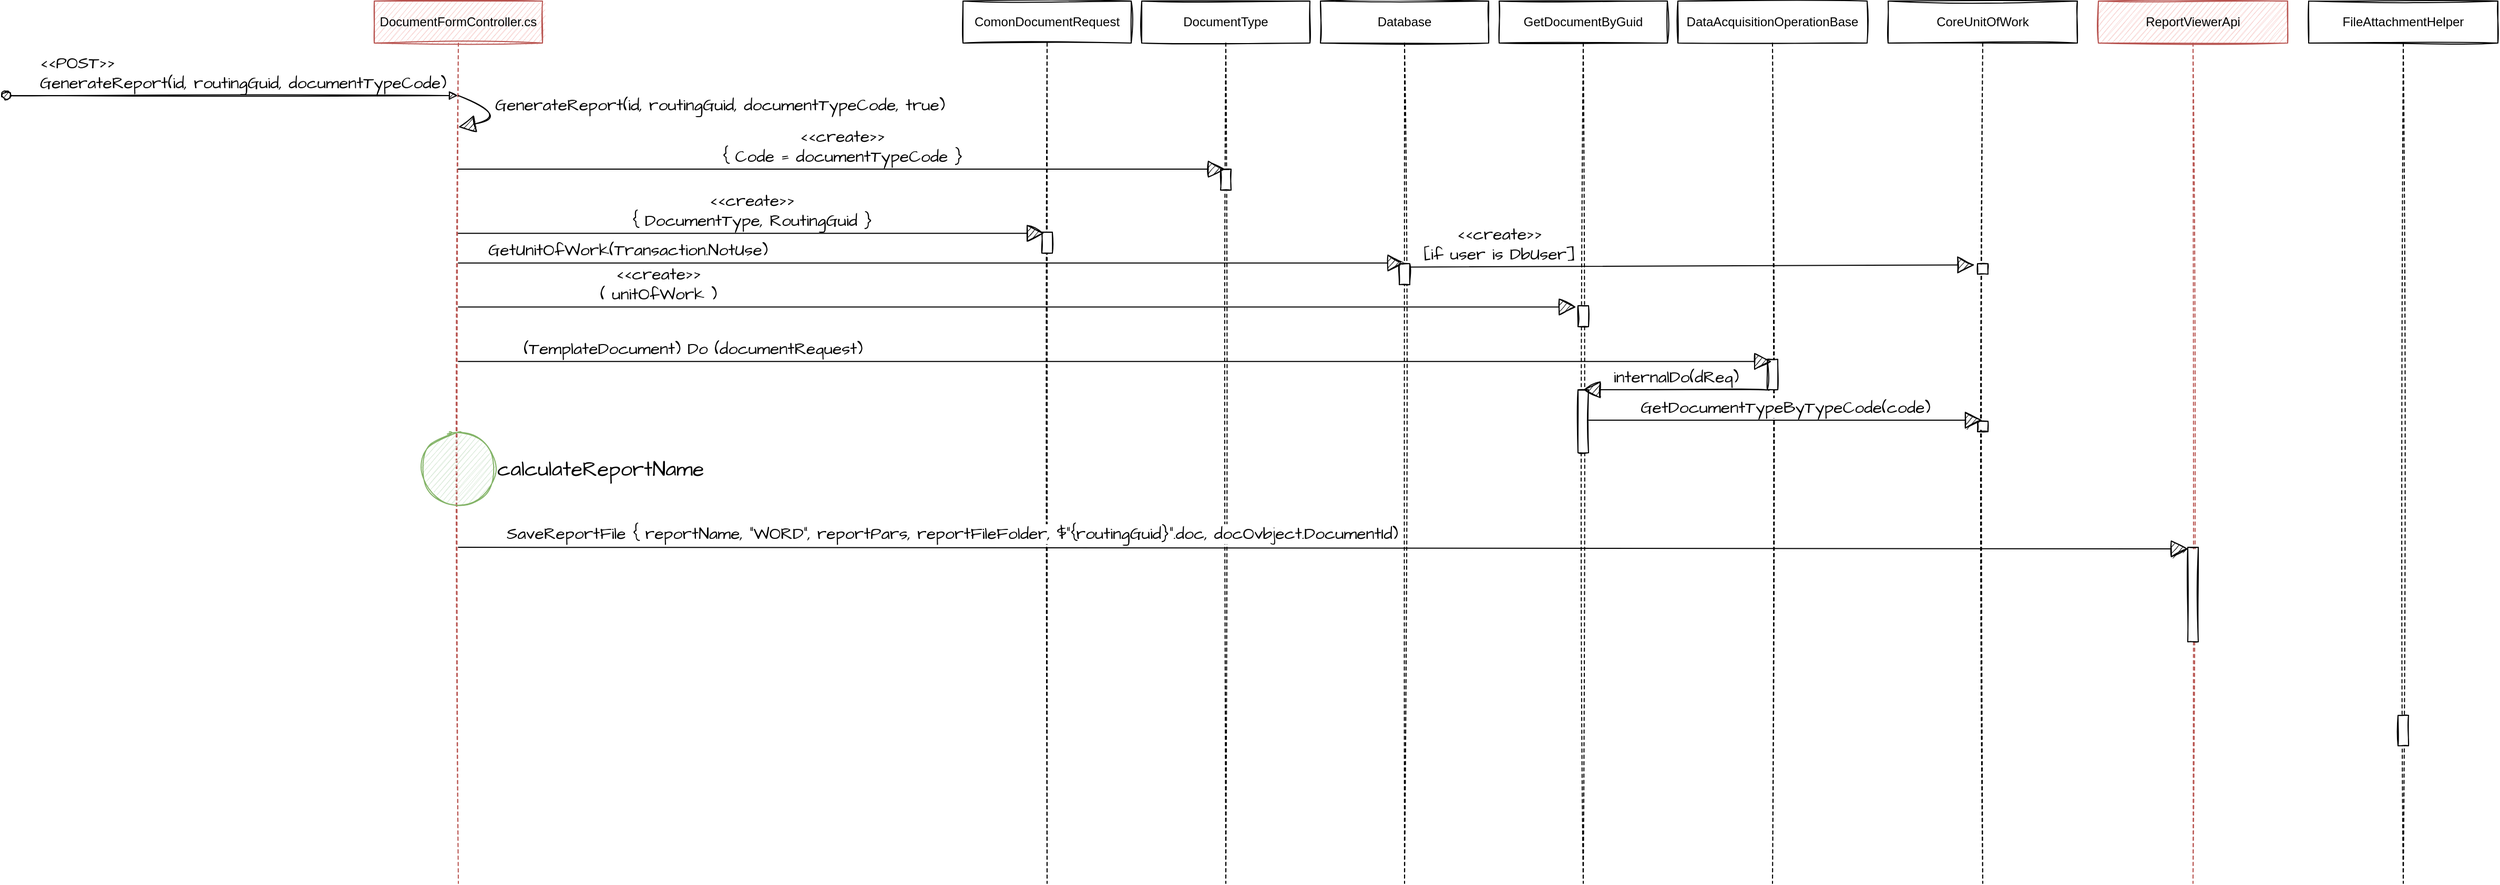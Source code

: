 <mxfile version="20.3.0" type="github">
  <diagram id="j9tNzVP-D8R7nncAc0zW" name="Страница 1">
    <mxGraphModel dx="1805" dy="1446" grid="1" gridSize="10" guides="1" tooltips="1" connect="1" arrows="1" fold="1" page="1" pageScale="1" pageWidth="827" pageHeight="1169" math="0" shadow="0">
      <root>
        <mxCell id="0" />
        <mxCell id="1" parent="0" />
        <mxCell id="KA42aVoV2NwXhPdS14lZ-2" value="DocumentFormController.cs" style="shape=umlLifeline;perimeter=lifelinePerimeter;whiteSpace=wrap;html=1;container=1;collapsible=0;recursiveResize=0;outlineConnect=0;sketch=1;fillColor=#f8cecc;strokeColor=#b85450;" vertex="1" parent="1">
          <mxGeometry x="40" y="40" width="160" height="840" as="geometry" />
        </mxCell>
        <mxCell id="KA42aVoV2NwXhPdS14lZ-3" value="&amp;lt;&amp;lt;POST&amp;gt;&amp;gt;&lt;br&gt;GenerateReport(id, routingGuid, documentTypeCode)" style="html=1;verticalAlign=bottom;startArrow=oval;startFill=1;endArrow=block;startSize=8;rounded=0;sketch=1;hachureGap=4;fontFamily=Architects Daughter;fontSource=https%3A%2F%2Ffonts.googleapis.com%2Fcss%3Ffamily%3DArchitects%2BDaughter;fontSize=16;sourcePerimeterSpacing=8;targetPerimeterSpacing=8;curved=1;align=left;labelPosition=right;verticalLabelPosition=top;" edge="1" parent="KA42aVoV2NwXhPdS14lZ-2" target="KA42aVoV2NwXhPdS14lZ-2">
          <mxGeometry x="-0.86" width="60" relative="1" as="geometry">
            <mxPoint x="-350" y="90" as="sourcePoint" />
            <mxPoint x="60" y="90" as="targetPoint" />
            <mxPoint as="offset" />
          </mxGeometry>
        </mxCell>
        <mxCell id="KA42aVoV2NwXhPdS14lZ-5" value="GenerateReport(id, routingGuid, documentTypeCode, true)" style="html=1;verticalAlign=bottom;endArrow=block;rounded=0;sketch=1;hachureGap=4;fontFamily=Architects Daughter;fontSource=https%3A%2F%2Ffonts.googleapis.com%2Fcss%3Ffamily%3DArchitects%2BDaughter;fontSize=16;startSize=14;endSize=14;sourcePerimeterSpacing=8;targetPerimeterSpacing=8;curved=1;align=left;" edge="1" parent="KA42aVoV2NwXhPdS14lZ-2" target="KA42aVoV2NwXhPdS14lZ-2">
          <mxGeometry x="0.357" y="-2" width="80" relative="1" as="geometry">
            <mxPoint x="80" y="90" as="sourcePoint" />
            <mxPoint x="120.024" y="180" as="targetPoint" />
            <Array as="points">
              <mxPoint x="130" y="110" />
              <mxPoint x="80" y="120" />
            </Array>
            <mxPoint as="offset" />
          </mxGeometry>
        </mxCell>
        <mxCell id="KA42aVoV2NwXhPdS14lZ-31" value="calculateReportName" style="ellipse;whiteSpace=wrap;html=1;sketch=1;hachureGap=4;fontFamily=Architects Daughter;fontSource=https%3A%2F%2Ffonts.googleapis.com%2Fcss%3Ffamily%3DArchitects%2BDaughter;fontSize=20;align=left;verticalAlign=middle;labelPosition=right;verticalLabelPosition=middle;fillColor=#d5e8d4;strokeColor=#82b366;" vertex="1" parent="KA42aVoV2NwXhPdS14lZ-2">
          <mxGeometry x="45" y="410" width="70" height="70" as="geometry" />
        </mxCell>
        <mxCell id="KA42aVoV2NwXhPdS14lZ-6" value="ComonDocumentRequest" style="shape=umlLifeline;perimeter=lifelinePerimeter;whiteSpace=wrap;html=1;container=1;collapsible=0;recursiveResize=0;outlineConnect=0;sketch=1;" vertex="1" parent="1">
          <mxGeometry x="600" y="40" width="160" height="840" as="geometry" />
        </mxCell>
        <mxCell id="KA42aVoV2NwXhPdS14lZ-10" value="" style="html=1;points=[];perimeter=orthogonalPerimeter;sketch=1;hachureGap=4;fontFamily=Architects Daughter;fontSource=https%3A%2F%2Ffonts.googleapis.com%2Fcss%3Ffamily%3DArchitects%2BDaughter;fontSize=20;" vertex="1" parent="KA42aVoV2NwXhPdS14lZ-6">
          <mxGeometry x="75" y="220" width="10" height="20" as="geometry" />
        </mxCell>
        <mxCell id="KA42aVoV2NwXhPdS14lZ-9" value="&amp;lt;&amp;lt;create&amp;gt;&amp;gt;&lt;br&gt;{ DocumentType, RoutingGuid }" style="html=1;verticalAlign=bottom;endArrow=block;rounded=0;sketch=1;hachureGap=4;fontFamily=Architects Daughter;fontSource=https%3A%2F%2Ffonts.googleapis.com%2Fcss%3Ffamily%3DArchitects%2BDaughter;fontSize=16;startSize=14;endSize=14;sourcePerimeterSpacing=8;targetPerimeterSpacing=8;curved=1;entryX=0.215;entryY=0.056;entryDx=0;entryDy=0;entryPerimeter=0;" edge="1" parent="1" source="KA42aVoV2NwXhPdS14lZ-2" target="KA42aVoV2NwXhPdS14lZ-10">
          <mxGeometry width="80" relative="1" as="geometry">
            <mxPoint x="120" y="260" as="sourcePoint" />
            <mxPoint x="680" y="260" as="targetPoint" />
          </mxGeometry>
        </mxCell>
        <mxCell id="KA42aVoV2NwXhPdS14lZ-11" value="GetUnitOfWork(Transaction.NotUse)" style="html=1;verticalAlign=bottom;endArrow=block;rounded=0;sketch=1;hachureGap=4;fontFamily=Architects Daughter;fontSource=https%3A%2F%2Ffonts.googleapis.com%2Fcss%3Ffamily%3DArchitects%2BDaughter;fontSize=16;startSize=14;endSize=14;sourcePerimeterSpacing=8;targetPerimeterSpacing=8;curved=1;entryX=0.533;entryY=-0.033;entryDx=0;entryDy=0;entryPerimeter=0;" edge="1" parent="1" source="KA42aVoV2NwXhPdS14lZ-2" target="KA42aVoV2NwXhPdS14lZ-16">
          <mxGeometry x="-0.644" width="80" relative="1" as="geometry">
            <mxPoint x="90.0" y="340" as="sourcePoint" />
            <mxPoint x="650" y="340" as="targetPoint" />
            <mxPoint as="offset" />
          </mxGeometry>
        </mxCell>
        <mxCell id="KA42aVoV2NwXhPdS14lZ-12" value="DocumentType" style="shape=umlLifeline;perimeter=lifelinePerimeter;whiteSpace=wrap;html=1;container=1;collapsible=0;recursiveResize=0;outlineConnect=0;sketch=1;" vertex="1" parent="1">
          <mxGeometry x="770" y="40" width="160" height="840" as="geometry" />
        </mxCell>
        <mxCell id="KA42aVoV2NwXhPdS14lZ-13" value="" style="html=1;points=[];perimeter=orthogonalPerimeter;sketch=1;hachureGap=4;fontFamily=Architects Daughter;fontSource=https%3A%2F%2Ffonts.googleapis.com%2Fcss%3Ffamily%3DArchitects%2BDaughter;fontSize=20;" vertex="1" parent="KA42aVoV2NwXhPdS14lZ-12">
          <mxGeometry x="75" y="160" width="10" height="20" as="geometry" />
        </mxCell>
        <mxCell id="KA42aVoV2NwXhPdS14lZ-14" value="&amp;lt;&amp;lt;create&amp;gt;&amp;gt;&lt;br&gt;{ Code = documentTypeCode }" style="html=1;verticalAlign=bottom;endArrow=block;rounded=0;sketch=1;hachureGap=4;fontFamily=Architects Daughter;fontSource=https%3A%2F%2Ffonts.googleapis.com%2Fcss%3Ffamily%3DArchitects%2BDaughter;fontSize=16;startSize=14;endSize=14;sourcePerimeterSpacing=8;targetPerimeterSpacing=8;curved=1;" edge="1" parent="1" source="KA42aVoV2NwXhPdS14lZ-2" target="KA42aVoV2NwXhPdS14lZ-12">
          <mxGeometry width="80" relative="1" as="geometry">
            <mxPoint x="125.0" y="200" as="sourcePoint" />
            <mxPoint x="685" y="200" as="targetPoint" />
            <Array as="points">
              <mxPoint x="310" y="200" />
            </Array>
          </mxGeometry>
        </mxCell>
        <mxCell id="KA42aVoV2NwXhPdS14lZ-15" value="Database" style="shape=umlLifeline;perimeter=lifelinePerimeter;whiteSpace=wrap;html=1;container=1;collapsible=0;recursiveResize=0;outlineConnect=0;sketch=1;" vertex="1" parent="1">
          <mxGeometry x="940" y="40" width="160" height="840" as="geometry" />
        </mxCell>
        <mxCell id="KA42aVoV2NwXhPdS14lZ-16" value="" style="html=1;points=[];perimeter=orthogonalPerimeter;sketch=1;hachureGap=4;fontFamily=Architects Daughter;fontSource=https%3A%2F%2Ffonts.googleapis.com%2Fcss%3Ffamily%3DArchitects%2BDaughter;fontSize=20;" vertex="1" parent="KA42aVoV2NwXhPdS14lZ-15">
          <mxGeometry x="75" y="250" width="10" height="20" as="geometry" />
        </mxCell>
        <mxCell id="KA42aVoV2NwXhPdS14lZ-17" value="GetDocumentByGuid" style="shape=umlLifeline;perimeter=lifelinePerimeter;whiteSpace=wrap;html=1;container=1;collapsible=0;recursiveResize=0;outlineConnect=0;sketch=1;" vertex="1" parent="1">
          <mxGeometry x="1110" y="40" width="160" height="840" as="geometry" />
        </mxCell>
        <mxCell id="KA42aVoV2NwXhPdS14lZ-18" value="" style="html=1;points=[];perimeter=orthogonalPerimeter;sketch=1;hachureGap=4;fontFamily=Architects Daughter;fontSource=https%3A%2F%2Ffonts.googleapis.com%2Fcss%3Ffamily%3DArchitects%2BDaughter;fontSize=20;" vertex="1" parent="KA42aVoV2NwXhPdS14lZ-17">
          <mxGeometry x="75" y="290" width="10" height="20" as="geometry" />
        </mxCell>
        <mxCell id="KA42aVoV2NwXhPdS14lZ-22" value="" style="html=1;points=[];perimeter=orthogonalPerimeter;sketch=1;hachureGap=4;fontFamily=Architects Daughter;fontSource=https%3A%2F%2Ffonts.googleapis.com%2Fcss%3Ffamily%3DArchitects%2BDaughter;fontSize=20;" vertex="1" parent="KA42aVoV2NwXhPdS14lZ-17">
          <mxGeometry x="75" y="370" width="10" height="60" as="geometry" />
        </mxCell>
        <mxCell id="KA42aVoV2NwXhPdS14lZ-19" value="&amp;lt;&amp;lt;create&amp;gt;&amp;gt;&lt;br&gt;( unitOfWork )" style="html=1;verticalAlign=bottom;endArrow=block;rounded=0;sketch=1;hachureGap=4;fontFamily=Architects Daughter;fontSource=https%3A%2F%2Ffonts.googleapis.com%2Fcss%3Ffamily%3DArchitects%2BDaughter;fontSize=16;startSize=14;endSize=14;sourcePerimeterSpacing=8;targetPerimeterSpacing=8;curved=1;entryX=-0.178;entryY=0.064;entryDx=0;entryDy=0;entryPerimeter=0;" edge="1" parent="1" source="KA42aVoV2NwXhPdS14lZ-2" target="KA42aVoV2NwXhPdS14lZ-18">
          <mxGeometry x="-0.643" width="80" relative="1" as="geometry">
            <mxPoint x="129.667" y="360.0" as="sourcePoint" />
            <mxPoint x="1030.33" y="360.0" as="targetPoint" />
            <mxPoint as="offset" />
          </mxGeometry>
        </mxCell>
        <mxCell id="KA42aVoV2NwXhPdS14lZ-20" value="DataAcquisitionOperationBase" style="shape=umlLifeline;perimeter=lifelinePerimeter;whiteSpace=wrap;html=1;container=1;collapsible=0;recursiveResize=0;outlineConnect=0;sketch=1;" vertex="1" parent="1">
          <mxGeometry x="1280" y="40" width="180" height="840" as="geometry" />
        </mxCell>
        <mxCell id="KA42aVoV2NwXhPdS14lZ-21" value="" style="html=1;points=[];perimeter=orthogonalPerimeter;sketch=1;hachureGap=4;fontFamily=Architects Daughter;fontSource=https%3A%2F%2Ffonts.googleapis.com%2Fcss%3Ffamily%3DArchitects%2BDaughter;fontSize=20;" vertex="1" parent="KA42aVoV2NwXhPdS14lZ-20">
          <mxGeometry x="85" y="341" width="10" height="29" as="geometry" />
        </mxCell>
        <mxCell id="KA42aVoV2NwXhPdS14lZ-23" value="(TemplateDocument) Do (documentRequest)" style="html=1;verticalAlign=bottom;endArrow=block;rounded=0;sketch=1;hachureGap=4;fontFamily=Architects Daughter;fontSource=https%3A%2F%2Ffonts.googleapis.com%2Fcss%3Ffamily%3DArchitects%2BDaughter;fontSize=16;startSize=14;endSize=14;sourcePerimeterSpacing=8;targetPerimeterSpacing=8;curved=1;entryX=0.415;entryY=0.073;entryDx=0;entryDy=0;entryPerimeter=0;" edge="1" parent="1" source="KA42aVoV2NwXhPdS14lZ-2" target="KA42aVoV2NwXhPdS14lZ-21">
          <mxGeometry x="-0.643" width="80" relative="1" as="geometry">
            <mxPoint x="120.0" y="380" as="sourcePoint" />
            <mxPoint x="1183.41" y="380" as="targetPoint" />
            <mxPoint as="offset" />
          </mxGeometry>
        </mxCell>
        <mxCell id="KA42aVoV2NwXhPdS14lZ-25" value="internalDo(dReq)" style="html=1;verticalAlign=bottom;endArrow=block;rounded=0;sketch=1;hachureGap=4;fontFamily=Architects Daughter;fontSource=https%3A%2F%2Ffonts.googleapis.com%2Fcss%3Ffamily%3DArchitects%2BDaughter;fontSize=16;startSize=14;endSize=14;sourcePerimeterSpacing=8;targetPerimeterSpacing=8;curved=1;exitX=0.167;exitY=1.02;exitDx=0;exitDy=0;exitPerimeter=0;entryX=0.5;entryY=0;entryDx=0;entryDy=0;entryPerimeter=0;" edge="1" parent="1" source="KA42aVoV2NwXhPdS14lZ-21" target="KA42aVoV2NwXhPdS14lZ-22">
          <mxGeometry width="80" relative="1" as="geometry">
            <mxPoint x="1150" y="450" as="sourcePoint" />
            <mxPoint x="1230" y="450" as="targetPoint" />
          </mxGeometry>
        </mxCell>
        <mxCell id="KA42aVoV2NwXhPdS14lZ-26" value="CoreUnitOfWork" style="shape=umlLifeline;perimeter=lifelinePerimeter;whiteSpace=wrap;html=1;container=1;collapsible=0;recursiveResize=0;outlineConnect=0;sketch=1;" vertex="1" parent="1">
          <mxGeometry x="1480" y="40" width="180" height="840" as="geometry" />
        </mxCell>
        <mxCell id="KA42aVoV2NwXhPdS14lZ-27" value="" style="html=1;points=[];perimeter=orthogonalPerimeter;sketch=1;hachureGap=4;fontFamily=Architects Daughter;fontSource=https%3A%2F%2Ffonts.googleapis.com%2Fcss%3Ffamily%3DArchitects%2BDaughter;fontSize=20;" vertex="1" parent="KA42aVoV2NwXhPdS14lZ-26">
          <mxGeometry x="85" y="250" width="10" height="10" as="geometry" />
        </mxCell>
        <mxCell id="KA42aVoV2NwXhPdS14lZ-30" value="" style="html=1;points=[];perimeter=orthogonalPerimeter;sketch=1;hachureGap=4;fontFamily=Architects Daughter;fontSource=https%3A%2F%2Ffonts.googleapis.com%2Fcss%3Ffamily%3DArchitects%2BDaughter;fontSize=20;" vertex="1" parent="KA42aVoV2NwXhPdS14lZ-26">
          <mxGeometry x="85" y="400" width="10" height="10" as="geometry" />
        </mxCell>
        <mxCell id="KA42aVoV2NwXhPdS14lZ-28" value="&amp;lt;&amp;lt;create&amp;gt;&amp;gt;&lt;br&gt;[if user is DbUser]" style="html=1;verticalAlign=bottom;endArrow=block;rounded=0;sketch=1;hachureGap=4;fontFamily=Architects Daughter;fontSource=https%3A%2F%2Ffonts.googleapis.com%2Fcss%3Ffamily%3DArchitects%2BDaughter;fontSize=16;startSize=14;endSize=14;sourcePerimeterSpacing=8;targetPerimeterSpacing=8;curved=1;exitX=1.024;exitY=0.163;exitDx=0;exitDy=0;exitPerimeter=0;entryX=-0.275;entryY=0.113;entryDx=0;entryDy=0;entryPerimeter=0;" edge="1" parent="1" source="KA42aVoV2NwXhPdS14lZ-16" target="KA42aVoV2NwXhPdS14lZ-27">
          <mxGeometry x="-0.684" width="80" relative="1" as="geometry">
            <mxPoint x="1270" y="80" as="sourcePoint" />
            <mxPoint x="1350" y="80" as="targetPoint" />
            <mxPoint as="offset" />
          </mxGeometry>
        </mxCell>
        <mxCell id="KA42aVoV2NwXhPdS14lZ-29" value="GetDocumentTypeByTypeCode(code)" style="html=1;verticalAlign=bottom;endArrow=block;rounded=0;sketch=1;hachureGap=4;fontFamily=Architects Daughter;fontSource=https%3A%2F%2Ffonts.googleapis.com%2Fcss%3Ffamily%3DArchitects%2BDaughter;fontSize=16;startSize=14;endSize=14;sourcePerimeterSpacing=8;targetPerimeterSpacing=8;curved=1;exitX=1.048;exitY=0.483;exitDx=0;exitDy=0;exitPerimeter=0;" edge="1" parent="1" source="KA42aVoV2NwXhPdS14lZ-22" target="KA42aVoV2NwXhPdS14lZ-26">
          <mxGeometry width="80" relative="1" as="geometry">
            <mxPoint x="1360" y="280" as="sourcePoint" />
            <mxPoint x="1440" y="280" as="targetPoint" />
          </mxGeometry>
        </mxCell>
        <mxCell id="KA42aVoV2NwXhPdS14lZ-32" value="ReportViewerApi" style="shape=umlLifeline;perimeter=lifelinePerimeter;whiteSpace=wrap;html=1;container=1;collapsible=0;recursiveResize=0;outlineConnect=0;sketch=1;fillColor=#f8cecc;strokeColor=#b85450;" vertex="1" parent="1">
          <mxGeometry x="1680" y="40" width="180" height="840" as="geometry" />
        </mxCell>
        <mxCell id="KA42aVoV2NwXhPdS14lZ-33" value="" style="html=1;points=[];perimeter=orthogonalPerimeter;sketch=1;hachureGap=4;fontFamily=Architects Daughter;fontSource=https%3A%2F%2Ffonts.googleapis.com%2Fcss%3Ffamily%3DArchitects%2BDaughter;fontSize=20;" vertex="1" parent="KA42aVoV2NwXhPdS14lZ-32">
          <mxGeometry x="85" y="520" width="10" height="90" as="geometry" />
        </mxCell>
        <mxCell id="KA42aVoV2NwXhPdS14lZ-35" value="SaveReportFile { reportName, &quot;WORD&quot;, reportPars, reportFileFolder, $&quot;{routingGuid}&quot;.doc, docOvbject.DocumentId)" style="html=1;verticalAlign=bottom;endArrow=block;rounded=0;sketch=1;hachureGap=4;fontFamily=Architects Daughter;fontSource=https%3A%2F%2Ffonts.googleapis.com%2Fcss%3Ffamily%3DArchitects%2BDaughter;fontSize=16;startSize=14;endSize=14;sourcePerimeterSpacing=8;targetPerimeterSpacing=8;curved=1;entryX=0.041;entryY=0.017;entryDx=0;entryDy=0;entryPerimeter=0;align=left;spacing=5;" edge="1" parent="1" source="KA42aVoV2NwXhPdS14lZ-2" target="KA42aVoV2NwXhPdS14lZ-33">
          <mxGeometry x="-0.951" y="-2" width="80" relative="1" as="geometry">
            <mxPoint x="119.63" y="383.117" as="sourcePoint" />
            <mxPoint x="1369.15" y="383.117" as="targetPoint" />
            <mxPoint as="offset" />
            <Array as="points">
              <mxPoint x="410" y="560" />
            </Array>
          </mxGeometry>
        </mxCell>
        <mxCell id="KA42aVoV2NwXhPdS14lZ-36" value="FileAttachmentHelper" style="shape=umlLifeline;perimeter=lifelinePerimeter;whiteSpace=wrap;html=1;container=1;collapsible=0;recursiveResize=0;outlineConnect=0;sketch=1;" vertex="1" parent="1">
          <mxGeometry x="1880" y="40" width="180" height="840" as="geometry" />
        </mxCell>
        <mxCell id="KA42aVoV2NwXhPdS14lZ-37" value="" style="html=1;points=[];perimeter=orthogonalPerimeter;sketch=1;hachureGap=4;fontFamily=Architects Daughter;fontSource=https%3A%2F%2Ffonts.googleapis.com%2Fcss%3Ffamily%3DArchitects%2BDaughter;fontSize=20;" vertex="1" parent="KA42aVoV2NwXhPdS14lZ-36">
          <mxGeometry x="85" y="680" width="10" height="29" as="geometry" />
        </mxCell>
      </root>
    </mxGraphModel>
  </diagram>
</mxfile>
